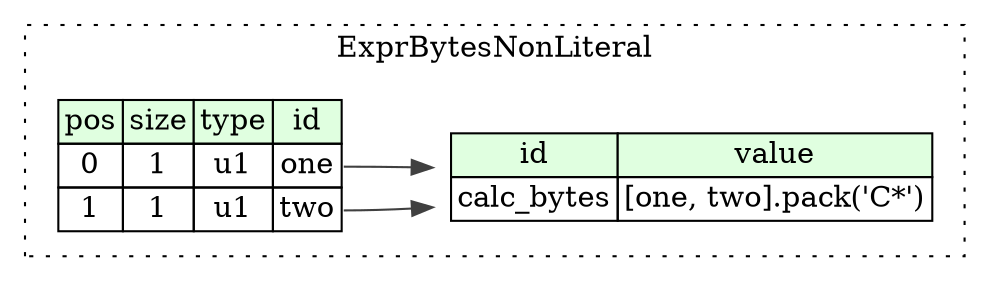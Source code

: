 digraph {
	rankdir=LR;
	node [shape=plaintext];
	subgraph cluster__expr_bytes_non_literal {
		label="ExprBytesNonLiteral";
		graph[style=dotted];

		expr_bytes_non_literal__seq [label=<<TABLE BORDER="0" CELLBORDER="1" CELLSPACING="0">
			<TR><TD BGCOLOR="#E0FFE0">pos</TD><TD BGCOLOR="#E0FFE0">size</TD><TD BGCOLOR="#E0FFE0">type</TD><TD BGCOLOR="#E0FFE0">id</TD></TR>
			<TR><TD PORT="one_pos">0</TD><TD PORT="one_size">1</TD><TD>u1</TD><TD PORT="one_type">one</TD></TR>
			<TR><TD PORT="two_pos">1</TD><TD PORT="two_size">1</TD><TD>u1</TD><TD PORT="two_type">two</TD></TR>
		</TABLE>>];
		expr_bytes_non_literal__inst__calc_bytes [label=<<TABLE BORDER="0" CELLBORDER="1" CELLSPACING="0">
			<TR><TD BGCOLOR="#E0FFE0">id</TD><TD BGCOLOR="#E0FFE0">value</TD></TR>
			<TR><TD>calc_bytes</TD><TD>[one, two].pack('C*')</TD></TR>
		</TABLE>>];
	}
	expr_bytes_non_literal__seq:one_type -> expr_bytes_non_literal__inst__calc_bytes [color="#404040"];
	expr_bytes_non_literal__seq:two_type -> expr_bytes_non_literal__inst__calc_bytes [color="#404040"];
}
